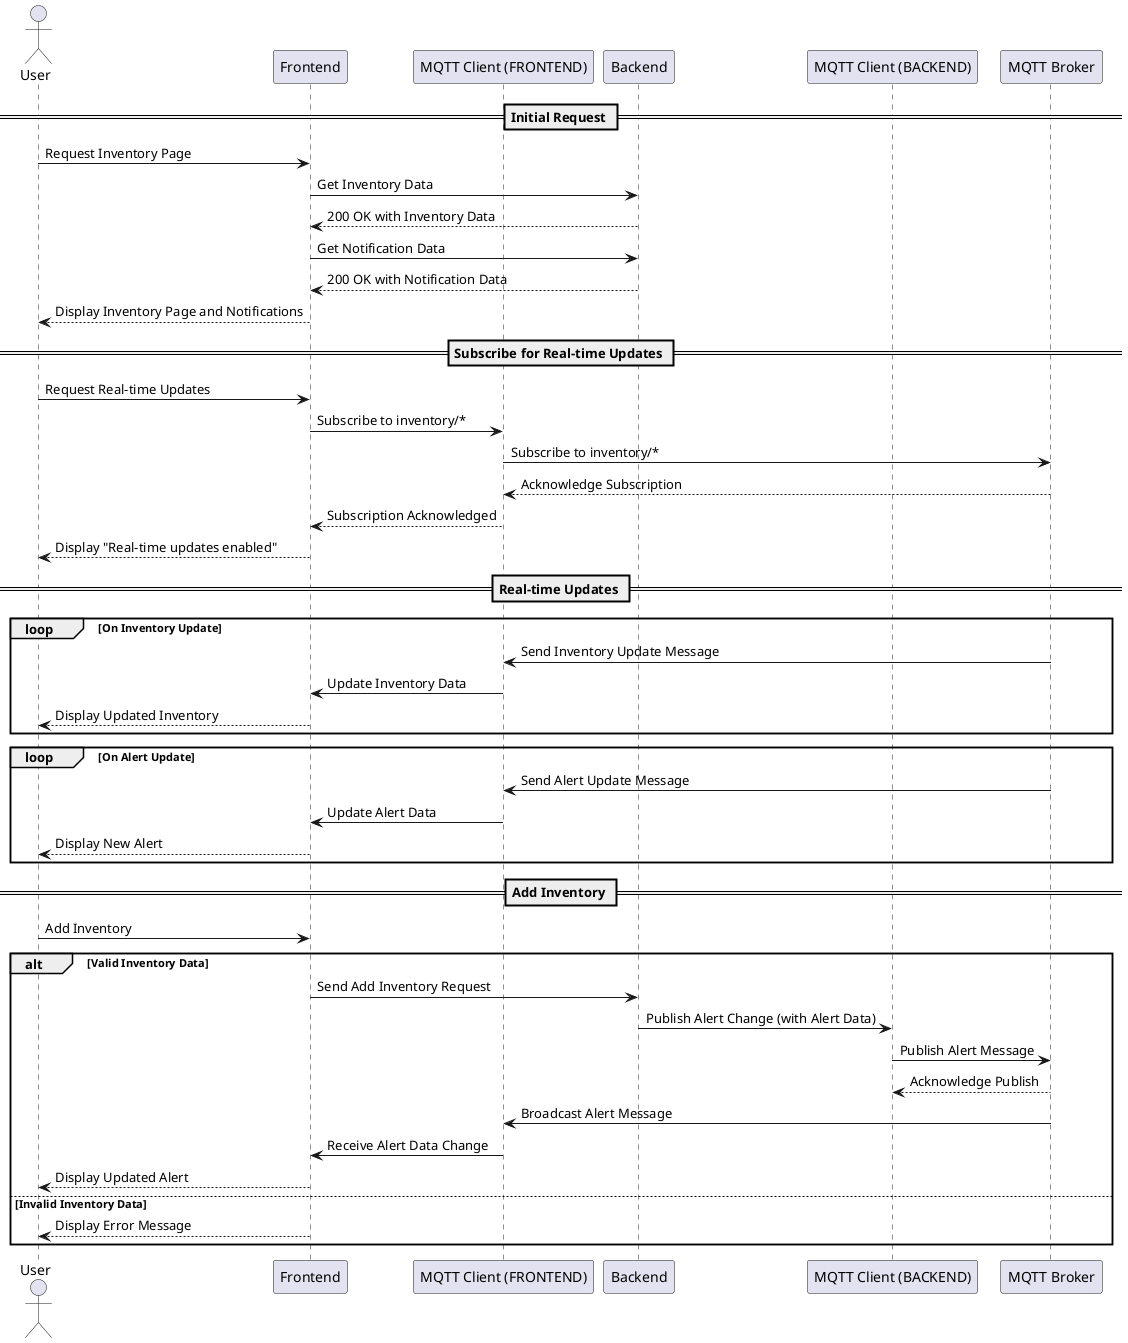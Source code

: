 ﻿@startuml
actor User
participant "Frontend" as FE
participant "MQTT Client (FRONTEND)" as MqttF
participant "Backend" as BE
participant "MQTT Client (BACKEND)" as MqttB
participant "MQTT Broker" as Broker

== Initial Request ==
User -> FE: Request Inventory Page

FE -> BE: Get Inventory Data
BE --> FE: 200 OK with Inventory Data

FE -> BE: Get Notification Data
BE --> FE: 200 OK with Notification Data

FE --> User: Display Inventory Page and Notifications

== Subscribe for Real-time Updates ==
User -> FE: Request Real-time Updates
FE -> MqttF: Subscribe to inventory/*

MqttF -> Broker: Subscribe to inventory/*
Broker --> MqttF: Acknowledge Subscription
MqttF --> FE: Subscription Acknowledged

FE --> User: Display "Real-time updates enabled"

== Real-time Updates ==
loop On Inventory Update
    Broker -> MqttF: Send Inventory Update Message
    MqttF -> FE: Update Inventory Data
    FE --> User: Display Updated Inventory
end

loop On Alert Update
    Broker -> MqttF: Send Alert Update Message
    MqttF -> FE: Update Alert Data
    FE --> User: Display New Alert
end

== Add Inventory ==
User -> FE: Add Inventory

alt Valid Inventory Data
    FE -> BE: Send Add Inventory Request
    BE -> MqttB: Publish Alert Change (with Alert Data)
    MqttB -> Broker: Publish Alert Message
    Broker --> MqttB: Acknowledge Publish

    Broker -> MqttF: Broadcast Alert Message
    MqttF -> FE: Receive Alert Data Change
    FE --> User: Display Updated Alert
else Invalid Inventory Data
    FE --> User: Display Error Message
end

@enduml

